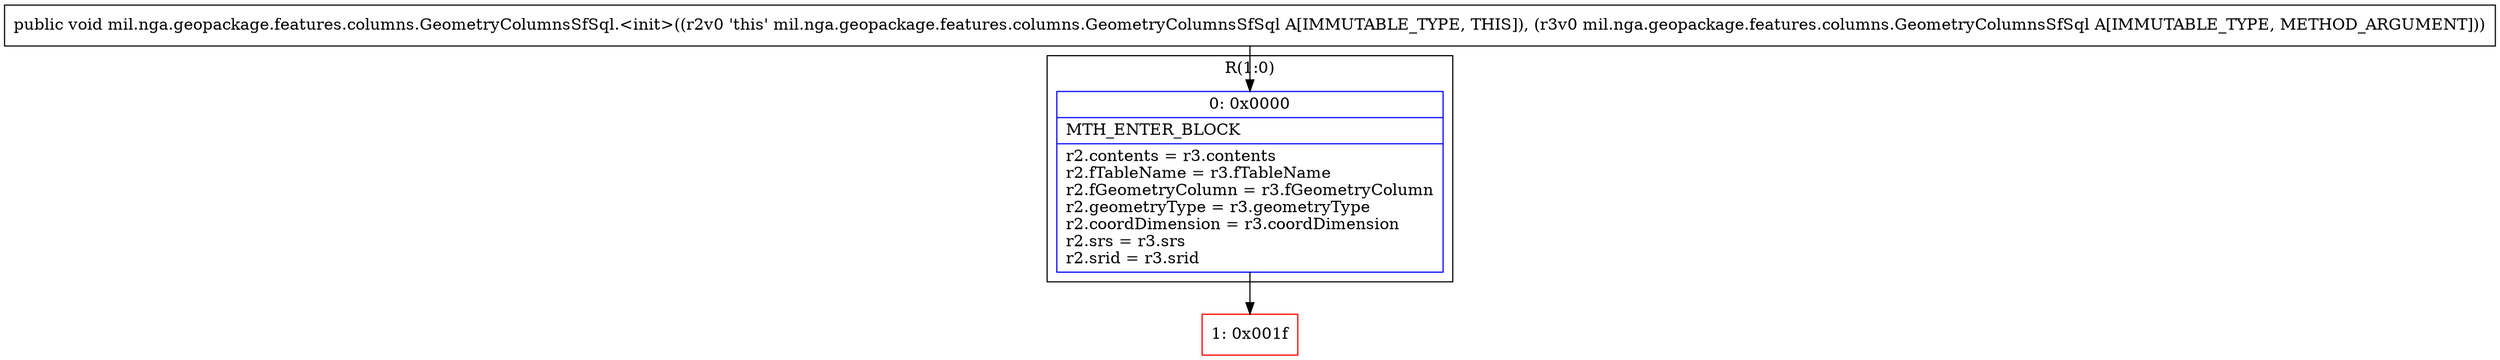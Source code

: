 digraph "CFG formil.nga.geopackage.features.columns.GeometryColumnsSfSql.\<init\>(Lmil\/nga\/geopackage\/features\/columns\/GeometryColumnsSfSql;)V" {
subgraph cluster_Region_879138099 {
label = "R(1:0)";
node [shape=record,color=blue];
Node_0 [shape=record,label="{0\:\ 0x0000|MTH_ENTER_BLOCK\l|r2.contents = r3.contents\lr2.fTableName = r3.fTableName\lr2.fGeometryColumn = r3.fGeometryColumn\lr2.geometryType = r3.geometryType\lr2.coordDimension = r3.coordDimension\lr2.srs = r3.srs\lr2.srid = r3.srid\l}"];
}
Node_1 [shape=record,color=red,label="{1\:\ 0x001f}"];
MethodNode[shape=record,label="{public void mil.nga.geopackage.features.columns.GeometryColumnsSfSql.\<init\>((r2v0 'this' mil.nga.geopackage.features.columns.GeometryColumnsSfSql A[IMMUTABLE_TYPE, THIS]), (r3v0 mil.nga.geopackage.features.columns.GeometryColumnsSfSql A[IMMUTABLE_TYPE, METHOD_ARGUMENT])) }"];
MethodNode -> Node_0;
Node_0 -> Node_1;
}

